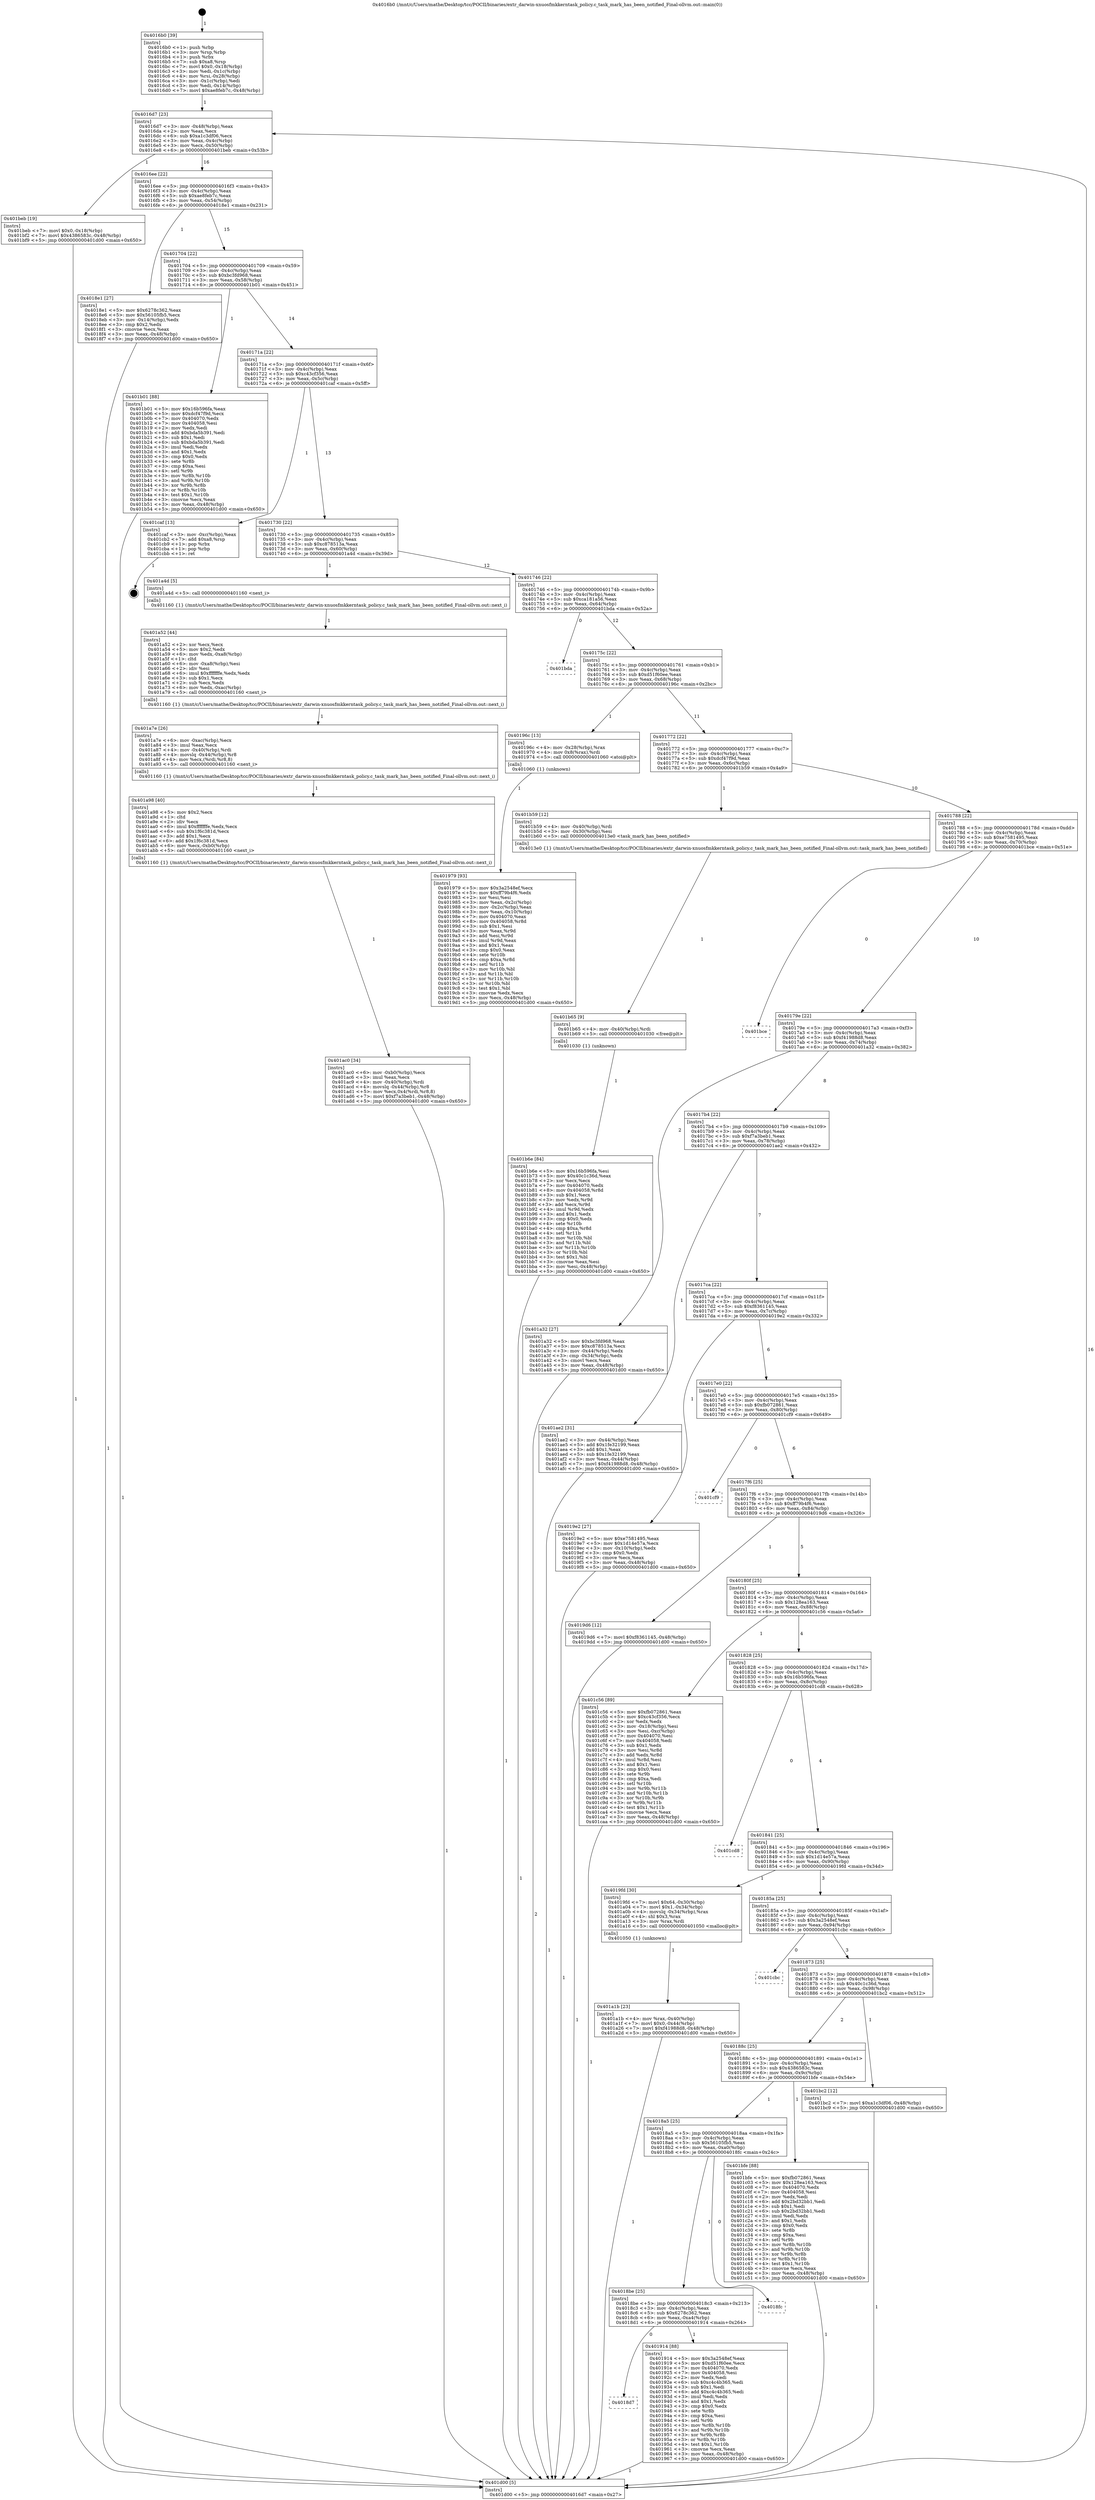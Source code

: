 digraph "0x4016b0" {
  label = "0x4016b0 (/mnt/c/Users/mathe/Desktop/tcc/POCII/binaries/extr_darwin-xnuosfmkkerntask_policy.c_task_mark_has_been_notified_Final-ollvm.out::main(0))"
  labelloc = "t"
  node[shape=record]

  Entry [label="",width=0.3,height=0.3,shape=circle,fillcolor=black,style=filled]
  "0x4016d7" [label="{
     0x4016d7 [23]\l
     | [instrs]\l
     &nbsp;&nbsp;0x4016d7 \<+3\>: mov -0x48(%rbp),%eax\l
     &nbsp;&nbsp;0x4016da \<+2\>: mov %eax,%ecx\l
     &nbsp;&nbsp;0x4016dc \<+6\>: sub $0xa1c3df06,%ecx\l
     &nbsp;&nbsp;0x4016e2 \<+3\>: mov %eax,-0x4c(%rbp)\l
     &nbsp;&nbsp;0x4016e5 \<+3\>: mov %ecx,-0x50(%rbp)\l
     &nbsp;&nbsp;0x4016e8 \<+6\>: je 0000000000401beb \<main+0x53b\>\l
  }"]
  "0x401beb" [label="{
     0x401beb [19]\l
     | [instrs]\l
     &nbsp;&nbsp;0x401beb \<+7\>: movl $0x0,-0x18(%rbp)\l
     &nbsp;&nbsp;0x401bf2 \<+7\>: movl $0x4386583c,-0x48(%rbp)\l
     &nbsp;&nbsp;0x401bf9 \<+5\>: jmp 0000000000401d00 \<main+0x650\>\l
  }"]
  "0x4016ee" [label="{
     0x4016ee [22]\l
     | [instrs]\l
     &nbsp;&nbsp;0x4016ee \<+5\>: jmp 00000000004016f3 \<main+0x43\>\l
     &nbsp;&nbsp;0x4016f3 \<+3\>: mov -0x4c(%rbp),%eax\l
     &nbsp;&nbsp;0x4016f6 \<+5\>: sub $0xae8feb7c,%eax\l
     &nbsp;&nbsp;0x4016fb \<+3\>: mov %eax,-0x54(%rbp)\l
     &nbsp;&nbsp;0x4016fe \<+6\>: je 00000000004018e1 \<main+0x231\>\l
  }"]
  Exit [label="",width=0.3,height=0.3,shape=circle,fillcolor=black,style=filled,peripheries=2]
  "0x4018e1" [label="{
     0x4018e1 [27]\l
     | [instrs]\l
     &nbsp;&nbsp;0x4018e1 \<+5\>: mov $0x6278c362,%eax\l
     &nbsp;&nbsp;0x4018e6 \<+5\>: mov $0x56105fb5,%ecx\l
     &nbsp;&nbsp;0x4018eb \<+3\>: mov -0x14(%rbp),%edx\l
     &nbsp;&nbsp;0x4018ee \<+3\>: cmp $0x2,%edx\l
     &nbsp;&nbsp;0x4018f1 \<+3\>: cmovne %ecx,%eax\l
     &nbsp;&nbsp;0x4018f4 \<+3\>: mov %eax,-0x48(%rbp)\l
     &nbsp;&nbsp;0x4018f7 \<+5\>: jmp 0000000000401d00 \<main+0x650\>\l
  }"]
  "0x401704" [label="{
     0x401704 [22]\l
     | [instrs]\l
     &nbsp;&nbsp;0x401704 \<+5\>: jmp 0000000000401709 \<main+0x59\>\l
     &nbsp;&nbsp;0x401709 \<+3\>: mov -0x4c(%rbp),%eax\l
     &nbsp;&nbsp;0x40170c \<+5\>: sub $0xbc3fd968,%eax\l
     &nbsp;&nbsp;0x401711 \<+3\>: mov %eax,-0x58(%rbp)\l
     &nbsp;&nbsp;0x401714 \<+6\>: je 0000000000401b01 \<main+0x451\>\l
  }"]
  "0x401d00" [label="{
     0x401d00 [5]\l
     | [instrs]\l
     &nbsp;&nbsp;0x401d00 \<+5\>: jmp 00000000004016d7 \<main+0x27\>\l
  }"]
  "0x4016b0" [label="{
     0x4016b0 [39]\l
     | [instrs]\l
     &nbsp;&nbsp;0x4016b0 \<+1\>: push %rbp\l
     &nbsp;&nbsp;0x4016b1 \<+3\>: mov %rsp,%rbp\l
     &nbsp;&nbsp;0x4016b4 \<+1\>: push %rbx\l
     &nbsp;&nbsp;0x4016b5 \<+7\>: sub $0xa8,%rsp\l
     &nbsp;&nbsp;0x4016bc \<+7\>: movl $0x0,-0x18(%rbp)\l
     &nbsp;&nbsp;0x4016c3 \<+3\>: mov %edi,-0x1c(%rbp)\l
     &nbsp;&nbsp;0x4016c6 \<+4\>: mov %rsi,-0x28(%rbp)\l
     &nbsp;&nbsp;0x4016ca \<+3\>: mov -0x1c(%rbp),%edi\l
     &nbsp;&nbsp;0x4016cd \<+3\>: mov %edi,-0x14(%rbp)\l
     &nbsp;&nbsp;0x4016d0 \<+7\>: movl $0xae8feb7c,-0x48(%rbp)\l
  }"]
  "0x401b6e" [label="{
     0x401b6e [84]\l
     | [instrs]\l
     &nbsp;&nbsp;0x401b6e \<+5\>: mov $0x16b596fa,%esi\l
     &nbsp;&nbsp;0x401b73 \<+5\>: mov $0x40c1c36d,%eax\l
     &nbsp;&nbsp;0x401b78 \<+2\>: xor %ecx,%ecx\l
     &nbsp;&nbsp;0x401b7a \<+7\>: mov 0x404070,%edx\l
     &nbsp;&nbsp;0x401b81 \<+8\>: mov 0x404058,%r8d\l
     &nbsp;&nbsp;0x401b89 \<+3\>: sub $0x1,%ecx\l
     &nbsp;&nbsp;0x401b8c \<+3\>: mov %edx,%r9d\l
     &nbsp;&nbsp;0x401b8f \<+3\>: add %ecx,%r9d\l
     &nbsp;&nbsp;0x401b92 \<+4\>: imul %r9d,%edx\l
     &nbsp;&nbsp;0x401b96 \<+3\>: and $0x1,%edx\l
     &nbsp;&nbsp;0x401b99 \<+3\>: cmp $0x0,%edx\l
     &nbsp;&nbsp;0x401b9c \<+4\>: sete %r10b\l
     &nbsp;&nbsp;0x401ba0 \<+4\>: cmp $0xa,%r8d\l
     &nbsp;&nbsp;0x401ba4 \<+4\>: setl %r11b\l
     &nbsp;&nbsp;0x401ba8 \<+3\>: mov %r10b,%bl\l
     &nbsp;&nbsp;0x401bab \<+3\>: and %r11b,%bl\l
     &nbsp;&nbsp;0x401bae \<+3\>: xor %r11b,%r10b\l
     &nbsp;&nbsp;0x401bb1 \<+3\>: or %r10b,%bl\l
     &nbsp;&nbsp;0x401bb4 \<+3\>: test $0x1,%bl\l
     &nbsp;&nbsp;0x401bb7 \<+3\>: cmovne %eax,%esi\l
     &nbsp;&nbsp;0x401bba \<+3\>: mov %esi,-0x48(%rbp)\l
     &nbsp;&nbsp;0x401bbd \<+5\>: jmp 0000000000401d00 \<main+0x650\>\l
  }"]
  "0x401b01" [label="{
     0x401b01 [88]\l
     | [instrs]\l
     &nbsp;&nbsp;0x401b01 \<+5\>: mov $0x16b596fa,%eax\l
     &nbsp;&nbsp;0x401b06 \<+5\>: mov $0xdcf47f9d,%ecx\l
     &nbsp;&nbsp;0x401b0b \<+7\>: mov 0x404070,%edx\l
     &nbsp;&nbsp;0x401b12 \<+7\>: mov 0x404058,%esi\l
     &nbsp;&nbsp;0x401b19 \<+2\>: mov %edx,%edi\l
     &nbsp;&nbsp;0x401b1b \<+6\>: add $0xbda5b391,%edi\l
     &nbsp;&nbsp;0x401b21 \<+3\>: sub $0x1,%edi\l
     &nbsp;&nbsp;0x401b24 \<+6\>: sub $0xbda5b391,%edi\l
     &nbsp;&nbsp;0x401b2a \<+3\>: imul %edi,%edx\l
     &nbsp;&nbsp;0x401b2d \<+3\>: and $0x1,%edx\l
     &nbsp;&nbsp;0x401b30 \<+3\>: cmp $0x0,%edx\l
     &nbsp;&nbsp;0x401b33 \<+4\>: sete %r8b\l
     &nbsp;&nbsp;0x401b37 \<+3\>: cmp $0xa,%esi\l
     &nbsp;&nbsp;0x401b3a \<+4\>: setl %r9b\l
     &nbsp;&nbsp;0x401b3e \<+3\>: mov %r8b,%r10b\l
     &nbsp;&nbsp;0x401b41 \<+3\>: and %r9b,%r10b\l
     &nbsp;&nbsp;0x401b44 \<+3\>: xor %r9b,%r8b\l
     &nbsp;&nbsp;0x401b47 \<+3\>: or %r8b,%r10b\l
     &nbsp;&nbsp;0x401b4a \<+4\>: test $0x1,%r10b\l
     &nbsp;&nbsp;0x401b4e \<+3\>: cmovne %ecx,%eax\l
     &nbsp;&nbsp;0x401b51 \<+3\>: mov %eax,-0x48(%rbp)\l
     &nbsp;&nbsp;0x401b54 \<+5\>: jmp 0000000000401d00 \<main+0x650\>\l
  }"]
  "0x40171a" [label="{
     0x40171a [22]\l
     | [instrs]\l
     &nbsp;&nbsp;0x40171a \<+5\>: jmp 000000000040171f \<main+0x6f\>\l
     &nbsp;&nbsp;0x40171f \<+3\>: mov -0x4c(%rbp),%eax\l
     &nbsp;&nbsp;0x401722 \<+5\>: sub $0xc43cf356,%eax\l
     &nbsp;&nbsp;0x401727 \<+3\>: mov %eax,-0x5c(%rbp)\l
     &nbsp;&nbsp;0x40172a \<+6\>: je 0000000000401caf \<main+0x5ff\>\l
  }"]
  "0x401b65" [label="{
     0x401b65 [9]\l
     | [instrs]\l
     &nbsp;&nbsp;0x401b65 \<+4\>: mov -0x40(%rbp),%rdi\l
     &nbsp;&nbsp;0x401b69 \<+5\>: call 0000000000401030 \<free@plt\>\l
     | [calls]\l
     &nbsp;&nbsp;0x401030 \{1\} (unknown)\l
  }"]
  "0x401caf" [label="{
     0x401caf [13]\l
     | [instrs]\l
     &nbsp;&nbsp;0x401caf \<+3\>: mov -0xc(%rbp),%eax\l
     &nbsp;&nbsp;0x401cb2 \<+7\>: add $0xa8,%rsp\l
     &nbsp;&nbsp;0x401cb9 \<+1\>: pop %rbx\l
     &nbsp;&nbsp;0x401cba \<+1\>: pop %rbp\l
     &nbsp;&nbsp;0x401cbb \<+1\>: ret\l
  }"]
  "0x401730" [label="{
     0x401730 [22]\l
     | [instrs]\l
     &nbsp;&nbsp;0x401730 \<+5\>: jmp 0000000000401735 \<main+0x85\>\l
     &nbsp;&nbsp;0x401735 \<+3\>: mov -0x4c(%rbp),%eax\l
     &nbsp;&nbsp;0x401738 \<+5\>: sub $0xc878513a,%eax\l
     &nbsp;&nbsp;0x40173d \<+3\>: mov %eax,-0x60(%rbp)\l
     &nbsp;&nbsp;0x401740 \<+6\>: je 0000000000401a4d \<main+0x39d\>\l
  }"]
  "0x401ac0" [label="{
     0x401ac0 [34]\l
     | [instrs]\l
     &nbsp;&nbsp;0x401ac0 \<+6\>: mov -0xb0(%rbp),%ecx\l
     &nbsp;&nbsp;0x401ac6 \<+3\>: imul %eax,%ecx\l
     &nbsp;&nbsp;0x401ac9 \<+4\>: mov -0x40(%rbp),%rdi\l
     &nbsp;&nbsp;0x401acd \<+4\>: movslq -0x44(%rbp),%r8\l
     &nbsp;&nbsp;0x401ad1 \<+5\>: mov %ecx,0x4(%rdi,%r8,8)\l
     &nbsp;&nbsp;0x401ad6 \<+7\>: movl $0xf7a3beb1,-0x48(%rbp)\l
     &nbsp;&nbsp;0x401add \<+5\>: jmp 0000000000401d00 \<main+0x650\>\l
  }"]
  "0x401a4d" [label="{
     0x401a4d [5]\l
     | [instrs]\l
     &nbsp;&nbsp;0x401a4d \<+5\>: call 0000000000401160 \<next_i\>\l
     | [calls]\l
     &nbsp;&nbsp;0x401160 \{1\} (/mnt/c/Users/mathe/Desktop/tcc/POCII/binaries/extr_darwin-xnuosfmkkerntask_policy.c_task_mark_has_been_notified_Final-ollvm.out::next_i)\l
  }"]
  "0x401746" [label="{
     0x401746 [22]\l
     | [instrs]\l
     &nbsp;&nbsp;0x401746 \<+5\>: jmp 000000000040174b \<main+0x9b\>\l
     &nbsp;&nbsp;0x40174b \<+3\>: mov -0x4c(%rbp),%eax\l
     &nbsp;&nbsp;0x40174e \<+5\>: sub $0xca181a56,%eax\l
     &nbsp;&nbsp;0x401753 \<+3\>: mov %eax,-0x64(%rbp)\l
     &nbsp;&nbsp;0x401756 \<+6\>: je 0000000000401bda \<main+0x52a\>\l
  }"]
  "0x401a98" [label="{
     0x401a98 [40]\l
     | [instrs]\l
     &nbsp;&nbsp;0x401a98 \<+5\>: mov $0x2,%ecx\l
     &nbsp;&nbsp;0x401a9d \<+1\>: cltd\l
     &nbsp;&nbsp;0x401a9e \<+2\>: idiv %ecx\l
     &nbsp;&nbsp;0x401aa0 \<+6\>: imul $0xfffffffe,%edx,%ecx\l
     &nbsp;&nbsp;0x401aa6 \<+6\>: sub $0x1f6c381d,%ecx\l
     &nbsp;&nbsp;0x401aac \<+3\>: add $0x1,%ecx\l
     &nbsp;&nbsp;0x401aaf \<+6\>: add $0x1f6c381d,%ecx\l
     &nbsp;&nbsp;0x401ab5 \<+6\>: mov %ecx,-0xb0(%rbp)\l
     &nbsp;&nbsp;0x401abb \<+5\>: call 0000000000401160 \<next_i\>\l
     | [calls]\l
     &nbsp;&nbsp;0x401160 \{1\} (/mnt/c/Users/mathe/Desktop/tcc/POCII/binaries/extr_darwin-xnuosfmkkerntask_policy.c_task_mark_has_been_notified_Final-ollvm.out::next_i)\l
  }"]
  "0x401bda" [label="{
     0x401bda\l
  }", style=dashed]
  "0x40175c" [label="{
     0x40175c [22]\l
     | [instrs]\l
     &nbsp;&nbsp;0x40175c \<+5\>: jmp 0000000000401761 \<main+0xb1\>\l
     &nbsp;&nbsp;0x401761 \<+3\>: mov -0x4c(%rbp),%eax\l
     &nbsp;&nbsp;0x401764 \<+5\>: sub $0xd51f60ee,%eax\l
     &nbsp;&nbsp;0x401769 \<+3\>: mov %eax,-0x68(%rbp)\l
     &nbsp;&nbsp;0x40176c \<+6\>: je 000000000040196c \<main+0x2bc\>\l
  }"]
  "0x401a7e" [label="{
     0x401a7e [26]\l
     | [instrs]\l
     &nbsp;&nbsp;0x401a7e \<+6\>: mov -0xac(%rbp),%ecx\l
     &nbsp;&nbsp;0x401a84 \<+3\>: imul %eax,%ecx\l
     &nbsp;&nbsp;0x401a87 \<+4\>: mov -0x40(%rbp),%rdi\l
     &nbsp;&nbsp;0x401a8b \<+4\>: movslq -0x44(%rbp),%r8\l
     &nbsp;&nbsp;0x401a8f \<+4\>: mov %ecx,(%rdi,%r8,8)\l
     &nbsp;&nbsp;0x401a93 \<+5\>: call 0000000000401160 \<next_i\>\l
     | [calls]\l
     &nbsp;&nbsp;0x401160 \{1\} (/mnt/c/Users/mathe/Desktop/tcc/POCII/binaries/extr_darwin-xnuosfmkkerntask_policy.c_task_mark_has_been_notified_Final-ollvm.out::next_i)\l
  }"]
  "0x40196c" [label="{
     0x40196c [13]\l
     | [instrs]\l
     &nbsp;&nbsp;0x40196c \<+4\>: mov -0x28(%rbp),%rax\l
     &nbsp;&nbsp;0x401970 \<+4\>: mov 0x8(%rax),%rdi\l
     &nbsp;&nbsp;0x401974 \<+5\>: call 0000000000401060 \<atoi@plt\>\l
     | [calls]\l
     &nbsp;&nbsp;0x401060 \{1\} (unknown)\l
  }"]
  "0x401772" [label="{
     0x401772 [22]\l
     | [instrs]\l
     &nbsp;&nbsp;0x401772 \<+5\>: jmp 0000000000401777 \<main+0xc7\>\l
     &nbsp;&nbsp;0x401777 \<+3\>: mov -0x4c(%rbp),%eax\l
     &nbsp;&nbsp;0x40177a \<+5\>: sub $0xdcf47f9d,%eax\l
     &nbsp;&nbsp;0x40177f \<+3\>: mov %eax,-0x6c(%rbp)\l
     &nbsp;&nbsp;0x401782 \<+6\>: je 0000000000401b59 \<main+0x4a9\>\l
  }"]
  "0x401a52" [label="{
     0x401a52 [44]\l
     | [instrs]\l
     &nbsp;&nbsp;0x401a52 \<+2\>: xor %ecx,%ecx\l
     &nbsp;&nbsp;0x401a54 \<+5\>: mov $0x2,%edx\l
     &nbsp;&nbsp;0x401a59 \<+6\>: mov %edx,-0xa8(%rbp)\l
     &nbsp;&nbsp;0x401a5f \<+1\>: cltd\l
     &nbsp;&nbsp;0x401a60 \<+6\>: mov -0xa8(%rbp),%esi\l
     &nbsp;&nbsp;0x401a66 \<+2\>: idiv %esi\l
     &nbsp;&nbsp;0x401a68 \<+6\>: imul $0xfffffffe,%edx,%edx\l
     &nbsp;&nbsp;0x401a6e \<+3\>: sub $0x1,%ecx\l
     &nbsp;&nbsp;0x401a71 \<+2\>: sub %ecx,%edx\l
     &nbsp;&nbsp;0x401a73 \<+6\>: mov %edx,-0xac(%rbp)\l
     &nbsp;&nbsp;0x401a79 \<+5\>: call 0000000000401160 \<next_i\>\l
     | [calls]\l
     &nbsp;&nbsp;0x401160 \{1\} (/mnt/c/Users/mathe/Desktop/tcc/POCII/binaries/extr_darwin-xnuosfmkkerntask_policy.c_task_mark_has_been_notified_Final-ollvm.out::next_i)\l
  }"]
  "0x401b59" [label="{
     0x401b59 [12]\l
     | [instrs]\l
     &nbsp;&nbsp;0x401b59 \<+4\>: mov -0x40(%rbp),%rdi\l
     &nbsp;&nbsp;0x401b5d \<+3\>: mov -0x30(%rbp),%esi\l
     &nbsp;&nbsp;0x401b60 \<+5\>: call 00000000004013e0 \<task_mark_has_been_notified\>\l
     | [calls]\l
     &nbsp;&nbsp;0x4013e0 \{1\} (/mnt/c/Users/mathe/Desktop/tcc/POCII/binaries/extr_darwin-xnuosfmkkerntask_policy.c_task_mark_has_been_notified_Final-ollvm.out::task_mark_has_been_notified)\l
  }"]
  "0x401788" [label="{
     0x401788 [22]\l
     | [instrs]\l
     &nbsp;&nbsp;0x401788 \<+5\>: jmp 000000000040178d \<main+0xdd\>\l
     &nbsp;&nbsp;0x40178d \<+3\>: mov -0x4c(%rbp),%eax\l
     &nbsp;&nbsp;0x401790 \<+5\>: sub $0xe7581495,%eax\l
     &nbsp;&nbsp;0x401795 \<+3\>: mov %eax,-0x70(%rbp)\l
     &nbsp;&nbsp;0x401798 \<+6\>: je 0000000000401bce \<main+0x51e\>\l
  }"]
  "0x401a1b" [label="{
     0x401a1b [23]\l
     | [instrs]\l
     &nbsp;&nbsp;0x401a1b \<+4\>: mov %rax,-0x40(%rbp)\l
     &nbsp;&nbsp;0x401a1f \<+7\>: movl $0x0,-0x44(%rbp)\l
     &nbsp;&nbsp;0x401a26 \<+7\>: movl $0xf41988d8,-0x48(%rbp)\l
     &nbsp;&nbsp;0x401a2d \<+5\>: jmp 0000000000401d00 \<main+0x650\>\l
  }"]
  "0x401bce" [label="{
     0x401bce\l
  }", style=dashed]
  "0x40179e" [label="{
     0x40179e [22]\l
     | [instrs]\l
     &nbsp;&nbsp;0x40179e \<+5\>: jmp 00000000004017a3 \<main+0xf3\>\l
     &nbsp;&nbsp;0x4017a3 \<+3\>: mov -0x4c(%rbp),%eax\l
     &nbsp;&nbsp;0x4017a6 \<+5\>: sub $0xf41988d8,%eax\l
     &nbsp;&nbsp;0x4017ab \<+3\>: mov %eax,-0x74(%rbp)\l
     &nbsp;&nbsp;0x4017ae \<+6\>: je 0000000000401a32 \<main+0x382\>\l
  }"]
  "0x401979" [label="{
     0x401979 [93]\l
     | [instrs]\l
     &nbsp;&nbsp;0x401979 \<+5\>: mov $0x3a2548ef,%ecx\l
     &nbsp;&nbsp;0x40197e \<+5\>: mov $0xff79b4f6,%edx\l
     &nbsp;&nbsp;0x401983 \<+2\>: xor %esi,%esi\l
     &nbsp;&nbsp;0x401985 \<+3\>: mov %eax,-0x2c(%rbp)\l
     &nbsp;&nbsp;0x401988 \<+3\>: mov -0x2c(%rbp),%eax\l
     &nbsp;&nbsp;0x40198b \<+3\>: mov %eax,-0x10(%rbp)\l
     &nbsp;&nbsp;0x40198e \<+7\>: mov 0x404070,%eax\l
     &nbsp;&nbsp;0x401995 \<+8\>: mov 0x404058,%r8d\l
     &nbsp;&nbsp;0x40199d \<+3\>: sub $0x1,%esi\l
     &nbsp;&nbsp;0x4019a0 \<+3\>: mov %eax,%r9d\l
     &nbsp;&nbsp;0x4019a3 \<+3\>: add %esi,%r9d\l
     &nbsp;&nbsp;0x4019a6 \<+4\>: imul %r9d,%eax\l
     &nbsp;&nbsp;0x4019aa \<+3\>: and $0x1,%eax\l
     &nbsp;&nbsp;0x4019ad \<+3\>: cmp $0x0,%eax\l
     &nbsp;&nbsp;0x4019b0 \<+4\>: sete %r10b\l
     &nbsp;&nbsp;0x4019b4 \<+4\>: cmp $0xa,%r8d\l
     &nbsp;&nbsp;0x4019b8 \<+4\>: setl %r11b\l
     &nbsp;&nbsp;0x4019bc \<+3\>: mov %r10b,%bl\l
     &nbsp;&nbsp;0x4019bf \<+3\>: and %r11b,%bl\l
     &nbsp;&nbsp;0x4019c2 \<+3\>: xor %r11b,%r10b\l
     &nbsp;&nbsp;0x4019c5 \<+3\>: or %r10b,%bl\l
     &nbsp;&nbsp;0x4019c8 \<+3\>: test $0x1,%bl\l
     &nbsp;&nbsp;0x4019cb \<+3\>: cmovne %edx,%ecx\l
     &nbsp;&nbsp;0x4019ce \<+3\>: mov %ecx,-0x48(%rbp)\l
     &nbsp;&nbsp;0x4019d1 \<+5\>: jmp 0000000000401d00 \<main+0x650\>\l
  }"]
  "0x401a32" [label="{
     0x401a32 [27]\l
     | [instrs]\l
     &nbsp;&nbsp;0x401a32 \<+5\>: mov $0xbc3fd968,%eax\l
     &nbsp;&nbsp;0x401a37 \<+5\>: mov $0xc878513a,%ecx\l
     &nbsp;&nbsp;0x401a3c \<+3\>: mov -0x44(%rbp),%edx\l
     &nbsp;&nbsp;0x401a3f \<+3\>: cmp -0x34(%rbp),%edx\l
     &nbsp;&nbsp;0x401a42 \<+3\>: cmovl %ecx,%eax\l
     &nbsp;&nbsp;0x401a45 \<+3\>: mov %eax,-0x48(%rbp)\l
     &nbsp;&nbsp;0x401a48 \<+5\>: jmp 0000000000401d00 \<main+0x650\>\l
  }"]
  "0x4017b4" [label="{
     0x4017b4 [22]\l
     | [instrs]\l
     &nbsp;&nbsp;0x4017b4 \<+5\>: jmp 00000000004017b9 \<main+0x109\>\l
     &nbsp;&nbsp;0x4017b9 \<+3\>: mov -0x4c(%rbp),%eax\l
     &nbsp;&nbsp;0x4017bc \<+5\>: sub $0xf7a3beb1,%eax\l
     &nbsp;&nbsp;0x4017c1 \<+3\>: mov %eax,-0x78(%rbp)\l
     &nbsp;&nbsp;0x4017c4 \<+6\>: je 0000000000401ae2 \<main+0x432\>\l
  }"]
  "0x4018d7" [label="{
     0x4018d7\l
  }", style=dashed]
  "0x401ae2" [label="{
     0x401ae2 [31]\l
     | [instrs]\l
     &nbsp;&nbsp;0x401ae2 \<+3\>: mov -0x44(%rbp),%eax\l
     &nbsp;&nbsp;0x401ae5 \<+5\>: add $0x1fe32199,%eax\l
     &nbsp;&nbsp;0x401aea \<+3\>: add $0x1,%eax\l
     &nbsp;&nbsp;0x401aed \<+5\>: sub $0x1fe32199,%eax\l
     &nbsp;&nbsp;0x401af2 \<+3\>: mov %eax,-0x44(%rbp)\l
     &nbsp;&nbsp;0x401af5 \<+7\>: movl $0xf41988d8,-0x48(%rbp)\l
     &nbsp;&nbsp;0x401afc \<+5\>: jmp 0000000000401d00 \<main+0x650\>\l
  }"]
  "0x4017ca" [label="{
     0x4017ca [22]\l
     | [instrs]\l
     &nbsp;&nbsp;0x4017ca \<+5\>: jmp 00000000004017cf \<main+0x11f\>\l
     &nbsp;&nbsp;0x4017cf \<+3\>: mov -0x4c(%rbp),%eax\l
     &nbsp;&nbsp;0x4017d2 \<+5\>: sub $0xf8361145,%eax\l
     &nbsp;&nbsp;0x4017d7 \<+3\>: mov %eax,-0x7c(%rbp)\l
     &nbsp;&nbsp;0x4017da \<+6\>: je 00000000004019e2 \<main+0x332\>\l
  }"]
  "0x401914" [label="{
     0x401914 [88]\l
     | [instrs]\l
     &nbsp;&nbsp;0x401914 \<+5\>: mov $0x3a2548ef,%eax\l
     &nbsp;&nbsp;0x401919 \<+5\>: mov $0xd51f60ee,%ecx\l
     &nbsp;&nbsp;0x40191e \<+7\>: mov 0x404070,%edx\l
     &nbsp;&nbsp;0x401925 \<+7\>: mov 0x404058,%esi\l
     &nbsp;&nbsp;0x40192c \<+2\>: mov %edx,%edi\l
     &nbsp;&nbsp;0x40192e \<+6\>: sub $0xc4c4b365,%edi\l
     &nbsp;&nbsp;0x401934 \<+3\>: sub $0x1,%edi\l
     &nbsp;&nbsp;0x401937 \<+6\>: add $0xc4c4b365,%edi\l
     &nbsp;&nbsp;0x40193d \<+3\>: imul %edi,%edx\l
     &nbsp;&nbsp;0x401940 \<+3\>: and $0x1,%edx\l
     &nbsp;&nbsp;0x401943 \<+3\>: cmp $0x0,%edx\l
     &nbsp;&nbsp;0x401946 \<+4\>: sete %r8b\l
     &nbsp;&nbsp;0x40194a \<+3\>: cmp $0xa,%esi\l
     &nbsp;&nbsp;0x40194d \<+4\>: setl %r9b\l
     &nbsp;&nbsp;0x401951 \<+3\>: mov %r8b,%r10b\l
     &nbsp;&nbsp;0x401954 \<+3\>: and %r9b,%r10b\l
     &nbsp;&nbsp;0x401957 \<+3\>: xor %r9b,%r8b\l
     &nbsp;&nbsp;0x40195a \<+3\>: or %r8b,%r10b\l
     &nbsp;&nbsp;0x40195d \<+4\>: test $0x1,%r10b\l
     &nbsp;&nbsp;0x401961 \<+3\>: cmovne %ecx,%eax\l
     &nbsp;&nbsp;0x401964 \<+3\>: mov %eax,-0x48(%rbp)\l
     &nbsp;&nbsp;0x401967 \<+5\>: jmp 0000000000401d00 \<main+0x650\>\l
  }"]
  "0x4019e2" [label="{
     0x4019e2 [27]\l
     | [instrs]\l
     &nbsp;&nbsp;0x4019e2 \<+5\>: mov $0xe7581495,%eax\l
     &nbsp;&nbsp;0x4019e7 \<+5\>: mov $0x1d14e57a,%ecx\l
     &nbsp;&nbsp;0x4019ec \<+3\>: mov -0x10(%rbp),%edx\l
     &nbsp;&nbsp;0x4019ef \<+3\>: cmp $0x0,%edx\l
     &nbsp;&nbsp;0x4019f2 \<+3\>: cmove %ecx,%eax\l
     &nbsp;&nbsp;0x4019f5 \<+3\>: mov %eax,-0x48(%rbp)\l
     &nbsp;&nbsp;0x4019f8 \<+5\>: jmp 0000000000401d00 \<main+0x650\>\l
  }"]
  "0x4017e0" [label="{
     0x4017e0 [22]\l
     | [instrs]\l
     &nbsp;&nbsp;0x4017e0 \<+5\>: jmp 00000000004017e5 \<main+0x135\>\l
     &nbsp;&nbsp;0x4017e5 \<+3\>: mov -0x4c(%rbp),%eax\l
     &nbsp;&nbsp;0x4017e8 \<+5\>: sub $0xfb072861,%eax\l
     &nbsp;&nbsp;0x4017ed \<+3\>: mov %eax,-0x80(%rbp)\l
     &nbsp;&nbsp;0x4017f0 \<+6\>: je 0000000000401cf9 \<main+0x649\>\l
  }"]
  "0x4018be" [label="{
     0x4018be [25]\l
     | [instrs]\l
     &nbsp;&nbsp;0x4018be \<+5\>: jmp 00000000004018c3 \<main+0x213\>\l
     &nbsp;&nbsp;0x4018c3 \<+3\>: mov -0x4c(%rbp),%eax\l
     &nbsp;&nbsp;0x4018c6 \<+5\>: sub $0x6278c362,%eax\l
     &nbsp;&nbsp;0x4018cb \<+6\>: mov %eax,-0xa4(%rbp)\l
     &nbsp;&nbsp;0x4018d1 \<+6\>: je 0000000000401914 \<main+0x264\>\l
  }"]
  "0x401cf9" [label="{
     0x401cf9\l
  }", style=dashed]
  "0x4017f6" [label="{
     0x4017f6 [25]\l
     | [instrs]\l
     &nbsp;&nbsp;0x4017f6 \<+5\>: jmp 00000000004017fb \<main+0x14b\>\l
     &nbsp;&nbsp;0x4017fb \<+3\>: mov -0x4c(%rbp),%eax\l
     &nbsp;&nbsp;0x4017fe \<+5\>: sub $0xff79b4f6,%eax\l
     &nbsp;&nbsp;0x401803 \<+6\>: mov %eax,-0x84(%rbp)\l
     &nbsp;&nbsp;0x401809 \<+6\>: je 00000000004019d6 \<main+0x326\>\l
  }"]
  "0x4018fc" [label="{
     0x4018fc\l
  }", style=dashed]
  "0x4019d6" [label="{
     0x4019d6 [12]\l
     | [instrs]\l
     &nbsp;&nbsp;0x4019d6 \<+7\>: movl $0xf8361145,-0x48(%rbp)\l
     &nbsp;&nbsp;0x4019dd \<+5\>: jmp 0000000000401d00 \<main+0x650\>\l
  }"]
  "0x40180f" [label="{
     0x40180f [25]\l
     | [instrs]\l
     &nbsp;&nbsp;0x40180f \<+5\>: jmp 0000000000401814 \<main+0x164\>\l
     &nbsp;&nbsp;0x401814 \<+3\>: mov -0x4c(%rbp),%eax\l
     &nbsp;&nbsp;0x401817 \<+5\>: sub $0x128ea163,%eax\l
     &nbsp;&nbsp;0x40181c \<+6\>: mov %eax,-0x88(%rbp)\l
     &nbsp;&nbsp;0x401822 \<+6\>: je 0000000000401c56 \<main+0x5a6\>\l
  }"]
  "0x4018a5" [label="{
     0x4018a5 [25]\l
     | [instrs]\l
     &nbsp;&nbsp;0x4018a5 \<+5\>: jmp 00000000004018aa \<main+0x1fa\>\l
     &nbsp;&nbsp;0x4018aa \<+3\>: mov -0x4c(%rbp),%eax\l
     &nbsp;&nbsp;0x4018ad \<+5\>: sub $0x56105fb5,%eax\l
     &nbsp;&nbsp;0x4018b2 \<+6\>: mov %eax,-0xa0(%rbp)\l
     &nbsp;&nbsp;0x4018b8 \<+6\>: je 00000000004018fc \<main+0x24c\>\l
  }"]
  "0x401c56" [label="{
     0x401c56 [89]\l
     | [instrs]\l
     &nbsp;&nbsp;0x401c56 \<+5\>: mov $0xfb072861,%eax\l
     &nbsp;&nbsp;0x401c5b \<+5\>: mov $0xc43cf356,%ecx\l
     &nbsp;&nbsp;0x401c60 \<+2\>: xor %edx,%edx\l
     &nbsp;&nbsp;0x401c62 \<+3\>: mov -0x18(%rbp),%esi\l
     &nbsp;&nbsp;0x401c65 \<+3\>: mov %esi,-0xc(%rbp)\l
     &nbsp;&nbsp;0x401c68 \<+7\>: mov 0x404070,%esi\l
     &nbsp;&nbsp;0x401c6f \<+7\>: mov 0x404058,%edi\l
     &nbsp;&nbsp;0x401c76 \<+3\>: sub $0x1,%edx\l
     &nbsp;&nbsp;0x401c79 \<+3\>: mov %esi,%r8d\l
     &nbsp;&nbsp;0x401c7c \<+3\>: add %edx,%r8d\l
     &nbsp;&nbsp;0x401c7f \<+4\>: imul %r8d,%esi\l
     &nbsp;&nbsp;0x401c83 \<+3\>: and $0x1,%esi\l
     &nbsp;&nbsp;0x401c86 \<+3\>: cmp $0x0,%esi\l
     &nbsp;&nbsp;0x401c89 \<+4\>: sete %r9b\l
     &nbsp;&nbsp;0x401c8d \<+3\>: cmp $0xa,%edi\l
     &nbsp;&nbsp;0x401c90 \<+4\>: setl %r10b\l
     &nbsp;&nbsp;0x401c94 \<+3\>: mov %r9b,%r11b\l
     &nbsp;&nbsp;0x401c97 \<+3\>: and %r10b,%r11b\l
     &nbsp;&nbsp;0x401c9a \<+3\>: xor %r10b,%r9b\l
     &nbsp;&nbsp;0x401c9d \<+3\>: or %r9b,%r11b\l
     &nbsp;&nbsp;0x401ca0 \<+4\>: test $0x1,%r11b\l
     &nbsp;&nbsp;0x401ca4 \<+3\>: cmovne %ecx,%eax\l
     &nbsp;&nbsp;0x401ca7 \<+3\>: mov %eax,-0x48(%rbp)\l
     &nbsp;&nbsp;0x401caa \<+5\>: jmp 0000000000401d00 \<main+0x650\>\l
  }"]
  "0x401828" [label="{
     0x401828 [25]\l
     | [instrs]\l
     &nbsp;&nbsp;0x401828 \<+5\>: jmp 000000000040182d \<main+0x17d\>\l
     &nbsp;&nbsp;0x40182d \<+3\>: mov -0x4c(%rbp),%eax\l
     &nbsp;&nbsp;0x401830 \<+5\>: sub $0x16b596fa,%eax\l
     &nbsp;&nbsp;0x401835 \<+6\>: mov %eax,-0x8c(%rbp)\l
     &nbsp;&nbsp;0x40183b \<+6\>: je 0000000000401cd8 \<main+0x628\>\l
  }"]
  "0x401bfe" [label="{
     0x401bfe [88]\l
     | [instrs]\l
     &nbsp;&nbsp;0x401bfe \<+5\>: mov $0xfb072861,%eax\l
     &nbsp;&nbsp;0x401c03 \<+5\>: mov $0x128ea163,%ecx\l
     &nbsp;&nbsp;0x401c08 \<+7\>: mov 0x404070,%edx\l
     &nbsp;&nbsp;0x401c0f \<+7\>: mov 0x404058,%esi\l
     &nbsp;&nbsp;0x401c16 \<+2\>: mov %edx,%edi\l
     &nbsp;&nbsp;0x401c18 \<+6\>: add $0x2bd32bb1,%edi\l
     &nbsp;&nbsp;0x401c1e \<+3\>: sub $0x1,%edi\l
     &nbsp;&nbsp;0x401c21 \<+6\>: sub $0x2bd32bb1,%edi\l
     &nbsp;&nbsp;0x401c27 \<+3\>: imul %edi,%edx\l
     &nbsp;&nbsp;0x401c2a \<+3\>: and $0x1,%edx\l
     &nbsp;&nbsp;0x401c2d \<+3\>: cmp $0x0,%edx\l
     &nbsp;&nbsp;0x401c30 \<+4\>: sete %r8b\l
     &nbsp;&nbsp;0x401c34 \<+3\>: cmp $0xa,%esi\l
     &nbsp;&nbsp;0x401c37 \<+4\>: setl %r9b\l
     &nbsp;&nbsp;0x401c3b \<+3\>: mov %r8b,%r10b\l
     &nbsp;&nbsp;0x401c3e \<+3\>: and %r9b,%r10b\l
     &nbsp;&nbsp;0x401c41 \<+3\>: xor %r9b,%r8b\l
     &nbsp;&nbsp;0x401c44 \<+3\>: or %r8b,%r10b\l
     &nbsp;&nbsp;0x401c47 \<+4\>: test $0x1,%r10b\l
     &nbsp;&nbsp;0x401c4b \<+3\>: cmovne %ecx,%eax\l
     &nbsp;&nbsp;0x401c4e \<+3\>: mov %eax,-0x48(%rbp)\l
     &nbsp;&nbsp;0x401c51 \<+5\>: jmp 0000000000401d00 \<main+0x650\>\l
  }"]
  "0x401cd8" [label="{
     0x401cd8\l
  }", style=dashed]
  "0x401841" [label="{
     0x401841 [25]\l
     | [instrs]\l
     &nbsp;&nbsp;0x401841 \<+5\>: jmp 0000000000401846 \<main+0x196\>\l
     &nbsp;&nbsp;0x401846 \<+3\>: mov -0x4c(%rbp),%eax\l
     &nbsp;&nbsp;0x401849 \<+5\>: sub $0x1d14e57a,%eax\l
     &nbsp;&nbsp;0x40184e \<+6\>: mov %eax,-0x90(%rbp)\l
     &nbsp;&nbsp;0x401854 \<+6\>: je 00000000004019fd \<main+0x34d\>\l
  }"]
  "0x40188c" [label="{
     0x40188c [25]\l
     | [instrs]\l
     &nbsp;&nbsp;0x40188c \<+5\>: jmp 0000000000401891 \<main+0x1e1\>\l
     &nbsp;&nbsp;0x401891 \<+3\>: mov -0x4c(%rbp),%eax\l
     &nbsp;&nbsp;0x401894 \<+5\>: sub $0x4386583c,%eax\l
     &nbsp;&nbsp;0x401899 \<+6\>: mov %eax,-0x9c(%rbp)\l
     &nbsp;&nbsp;0x40189f \<+6\>: je 0000000000401bfe \<main+0x54e\>\l
  }"]
  "0x4019fd" [label="{
     0x4019fd [30]\l
     | [instrs]\l
     &nbsp;&nbsp;0x4019fd \<+7\>: movl $0x64,-0x30(%rbp)\l
     &nbsp;&nbsp;0x401a04 \<+7\>: movl $0x1,-0x34(%rbp)\l
     &nbsp;&nbsp;0x401a0b \<+4\>: movslq -0x34(%rbp),%rax\l
     &nbsp;&nbsp;0x401a0f \<+4\>: shl $0x3,%rax\l
     &nbsp;&nbsp;0x401a13 \<+3\>: mov %rax,%rdi\l
     &nbsp;&nbsp;0x401a16 \<+5\>: call 0000000000401050 \<malloc@plt\>\l
     | [calls]\l
     &nbsp;&nbsp;0x401050 \{1\} (unknown)\l
  }"]
  "0x40185a" [label="{
     0x40185a [25]\l
     | [instrs]\l
     &nbsp;&nbsp;0x40185a \<+5\>: jmp 000000000040185f \<main+0x1af\>\l
     &nbsp;&nbsp;0x40185f \<+3\>: mov -0x4c(%rbp),%eax\l
     &nbsp;&nbsp;0x401862 \<+5\>: sub $0x3a2548ef,%eax\l
     &nbsp;&nbsp;0x401867 \<+6\>: mov %eax,-0x94(%rbp)\l
     &nbsp;&nbsp;0x40186d \<+6\>: je 0000000000401cbc \<main+0x60c\>\l
  }"]
  "0x401bc2" [label="{
     0x401bc2 [12]\l
     | [instrs]\l
     &nbsp;&nbsp;0x401bc2 \<+7\>: movl $0xa1c3df06,-0x48(%rbp)\l
     &nbsp;&nbsp;0x401bc9 \<+5\>: jmp 0000000000401d00 \<main+0x650\>\l
  }"]
  "0x401cbc" [label="{
     0x401cbc\l
  }", style=dashed]
  "0x401873" [label="{
     0x401873 [25]\l
     | [instrs]\l
     &nbsp;&nbsp;0x401873 \<+5\>: jmp 0000000000401878 \<main+0x1c8\>\l
     &nbsp;&nbsp;0x401878 \<+3\>: mov -0x4c(%rbp),%eax\l
     &nbsp;&nbsp;0x40187b \<+5\>: sub $0x40c1c36d,%eax\l
     &nbsp;&nbsp;0x401880 \<+6\>: mov %eax,-0x98(%rbp)\l
     &nbsp;&nbsp;0x401886 \<+6\>: je 0000000000401bc2 \<main+0x512\>\l
  }"]
  Entry -> "0x4016b0" [label=" 1"]
  "0x4016d7" -> "0x401beb" [label=" 1"]
  "0x4016d7" -> "0x4016ee" [label=" 16"]
  "0x401caf" -> Exit [label=" 1"]
  "0x4016ee" -> "0x4018e1" [label=" 1"]
  "0x4016ee" -> "0x401704" [label=" 15"]
  "0x4018e1" -> "0x401d00" [label=" 1"]
  "0x4016b0" -> "0x4016d7" [label=" 1"]
  "0x401d00" -> "0x4016d7" [label=" 16"]
  "0x401c56" -> "0x401d00" [label=" 1"]
  "0x401704" -> "0x401b01" [label=" 1"]
  "0x401704" -> "0x40171a" [label=" 14"]
  "0x401bfe" -> "0x401d00" [label=" 1"]
  "0x40171a" -> "0x401caf" [label=" 1"]
  "0x40171a" -> "0x401730" [label=" 13"]
  "0x401beb" -> "0x401d00" [label=" 1"]
  "0x401730" -> "0x401a4d" [label=" 1"]
  "0x401730" -> "0x401746" [label=" 12"]
  "0x401bc2" -> "0x401d00" [label=" 1"]
  "0x401746" -> "0x401bda" [label=" 0"]
  "0x401746" -> "0x40175c" [label=" 12"]
  "0x401b6e" -> "0x401d00" [label=" 1"]
  "0x40175c" -> "0x40196c" [label=" 1"]
  "0x40175c" -> "0x401772" [label=" 11"]
  "0x401b65" -> "0x401b6e" [label=" 1"]
  "0x401772" -> "0x401b59" [label=" 1"]
  "0x401772" -> "0x401788" [label=" 10"]
  "0x401b59" -> "0x401b65" [label=" 1"]
  "0x401788" -> "0x401bce" [label=" 0"]
  "0x401788" -> "0x40179e" [label=" 10"]
  "0x401b01" -> "0x401d00" [label=" 1"]
  "0x40179e" -> "0x401a32" [label=" 2"]
  "0x40179e" -> "0x4017b4" [label=" 8"]
  "0x401ae2" -> "0x401d00" [label=" 1"]
  "0x4017b4" -> "0x401ae2" [label=" 1"]
  "0x4017b4" -> "0x4017ca" [label=" 7"]
  "0x401ac0" -> "0x401d00" [label=" 1"]
  "0x4017ca" -> "0x4019e2" [label=" 1"]
  "0x4017ca" -> "0x4017e0" [label=" 6"]
  "0x401a98" -> "0x401ac0" [label=" 1"]
  "0x4017e0" -> "0x401cf9" [label=" 0"]
  "0x4017e0" -> "0x4017f6" [label=" 6"]
  "0x401a52" -> "0x401a7e" [label=" 1"]
  "0x4017f6" -> "0x4019d6" [label=" 1"]
  "0x4017f6" -> "0x40180f" [label=" 5"]
  "0x401a4d" -> "0x401a52" [label=" 1"]
  "0x40180f" -> "0x401c56" [label=" 1"]
  "0x40180f" -> "0x401828" [label=" 4"]
  "0x401a1b" -> "0x401d00" [label=" 1"]
  "0x401828" -> "0x401cd8" [label=" 0"]
  "0x401828" -> "0x401841" [label=" 4"]
  "0x4019fd" -> "0x401a1b" [label=" 1"]
  "0x401841" -> "0x4019fd" [label=" 1"]
  "0x401841" -> "0x40185a" [label=" 3"]
  "0x4019d6" -> "0x401d00" [label=" 1"]
  "0x40185a" -> "0x401cbc" [label=" 0"]
  "0x40185a" -> "0x401873" [label=" 3"]
  "0x401979" -> "0x401d00" [label=" 1"]
  "0x401873" -> "0x401bc2" [label=" 1"]
  "0x401873" -> "0x40188c" [label=" 2"]
  "0x4019e2" -> "0x401d00" [label=" 1"]
  "0x40188c" -> "0x401bfe" [label=" 1"]
  "0x40188c" -> "0x4018a5" [label=" 1"]
  "0x401a32" -> "0x401d00" [label=" 2"]
  "0x4018a5" -> "0x4018fc" [label=" 0"]
  "0x4018a5" -> "0x4018be" [label=" 1"]
  "0x401a7e" -> "0x401a98" [label=" 1"]
  "0x4018be" -> "0x401914" [label=" 1"]
  "0x4018be" -> "0x4018d7" [label=" 0"]
  "0x401914" -> "0x401d00" [label=" 1"]
  "0x40196c" -> "0x401979" [label=" 1"]
}
